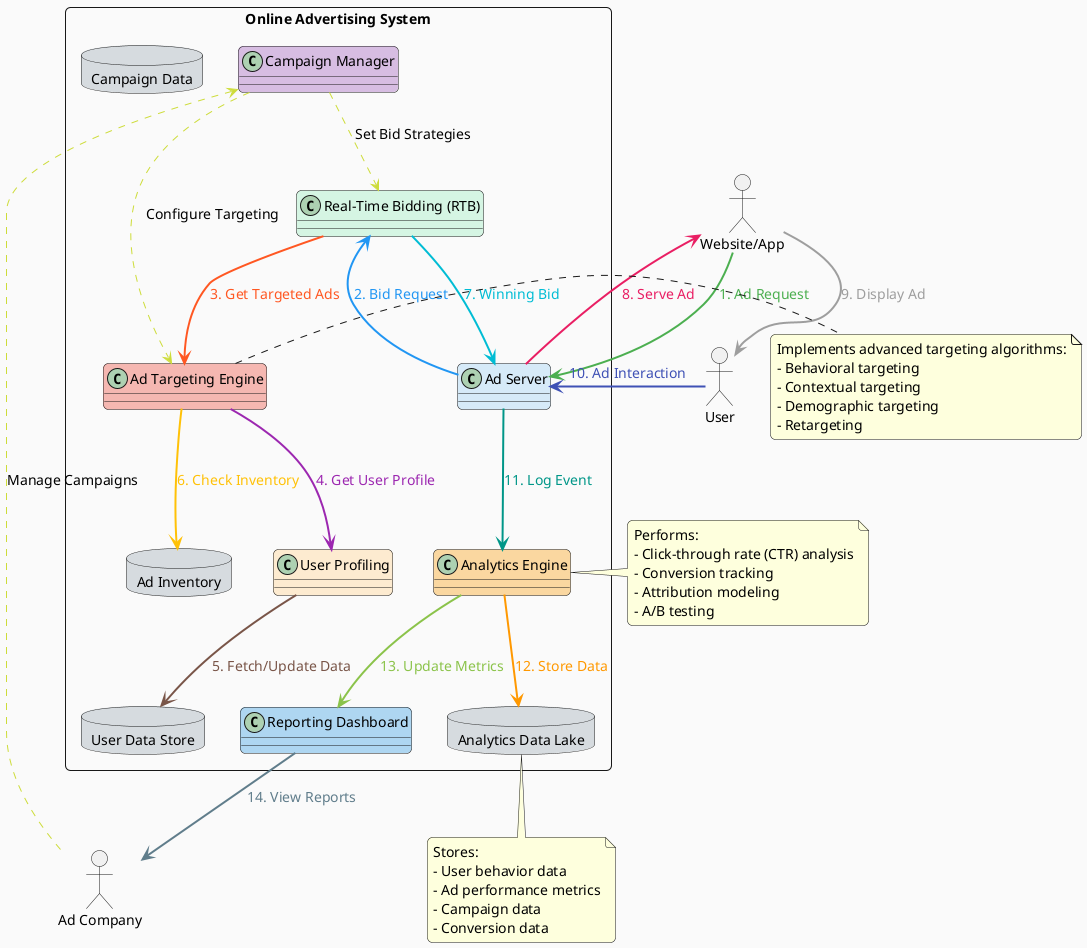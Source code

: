 @startuml Online Advertising System Architecture with Optimizations

!define RECTANGLE class
!define STORAGE database

skinparam backgroundColor #FAFAFA
skinparam handwritten false
skinparam defaultFontName Arial
skinparam defaultFontSize 14
skinparam roundCorner 10
skinparam componentStyle uml2
allowmixing


rectangle "Online Advertising System" {
    RECTANGLE "Ad Server" as adserver #D6EAF8
    RECTANGLE "Real-Time Bidding (RTB)" as rtb #D5F5E3
    RECTANGLE "User Profiling" as profiling #FDEBD0
    RECTANGLE "Ad Targeting Engine" as targeting #F5B7B1
    RECTANGLE "Campaign Manager" as campaign #D7BDE2
    RECTANGLE "Analytics Engine" as analytics #FAD7A0
    RECTANGLE "Reporting Dashboard" as dashboard #AED6F1
    
    STORAGE "User Data Store" as userdb #D6DBDF
    STORAGE "Ad Inventory" as inventory #D6DBDF
    STORAGE "Campaign Data" as campaigndb #D6DBDF
    STORAGE "Analytics Data Lake" as datalake #D6DBDF
}

actor "Ad Company" as adcompany
actor "Website/App" as website
actor "User" as user

website -[#4CAF50,thickness=2]-> adserver : <color:#4CAF50>1. Ad Request</color>
adserver -[#2196F3,thickness=2]-> rtb : <color:#2196F3>2. Bid Request</color>
rtb -[#FF5722,thickness=2]-> targeting : <color:#FF5722>3. Get Targeted Ads</color>
targeting -[#9C27B0,thickness=2]-> profiling : <color:#9C27B0>4. Get User Profile</color>
profiling -[#795548,thickness=2]-> userdb : <color:#795548>5. Fetch/Update Data</color>
targeting -[#FFC107,thickness=2]-> inventory : <color:#FFC107>6. Check Inventory</color>
rtb -[#00BCD4,thickness=2]-> adserver : <color:#00BCD4>7. Winning Bid</color>
adserver -[#E91E63,thickness=2]-> website : <color:#E91E63>8. Serve Ad</color>
website -[#9E9E9E,thickness=2]-> user : <color:#9E9E9E>9. Display Ad</color>
user -[#3F51B5,thickness=2]-> adserver : <color:#3F51B5>10. Ad Interaction</color>
adserver -[#009688,thickness=2]-> analytics : <color:#009688>11. Log Event</color>
analytics -[#FF9800,thickness=2]-> datalake : <color:#FF9800>12. Store Data</color>
analytics -[#8BC34A,thickness=2]-> dashboard : <color:#8BC34A>13. Update Metrics</color>
dashboard -[#607D8B,thickness=2]-> adcompany : <color:#607D8B>14. View Reports</color>

campaign -[#CDDC39,dashed]-> targeting : Configure Targeting
campaign -[#CDDC39,dashed]-> rtb : Set Bid Strategies
adcompany -[#CDDC39,dashed]-> campaign : Manage Campaigns

note right of targeting
  Implements advanced targeting algorithms:
  - Behavioral targeting
  - Contextual targeting
  - Demographic targeting
  - Retargeting
end note

note right of analytics
  Performs:
  - Click-through rate (CTR) analysis
  - Conversion tracking
  - Attribution modeling
  - A/B testing
end note

note bottom of datalake
  Stores:
  - User behavior data
  - Ad performance metrics
  - Campaign data
  - Conversion data
end note

@enduml
